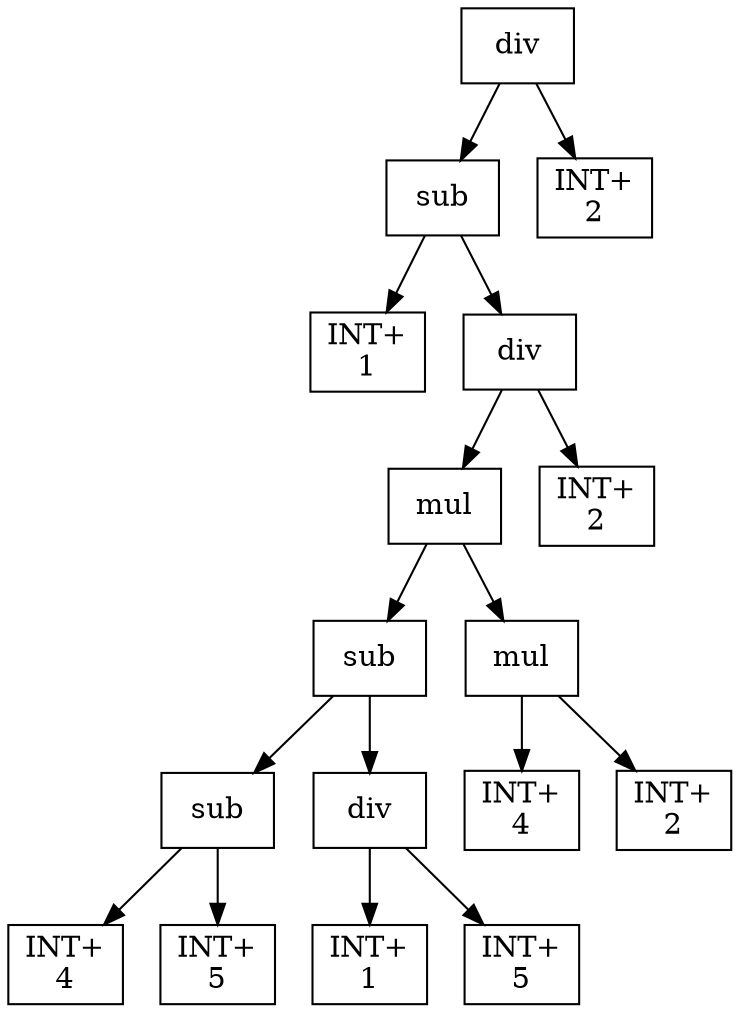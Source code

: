 digraph expr {
  node [shape=box];
  n1 [label="div"];
  n2 [label="sub"];
  n3 [label="INT+\n1"];
  n4 [label="div"];
  n5 [label="mul"];
  n6 [label="sub"];
  n7 [label="sub"];
  n8 [label="INT+\n4"];
  n9 [label="INT+\n5"];
  n7 -> n8;
  n7 -> n9;
  n10 [label="div"];
  n11 [label="INT+\n1"];
  n12 [label="INT+\n5"];
  n10 -> n11;
  n10 -> n12;
  n6 -> n7;
  n6 -> n10;
  n13 [label="mul"];
  n14 [label="INT+\n4"];
  n15 [label="INT+\n2"];
  n13 -> n14;
  n13 -> n15;
  n5 -> n6;
  n5 -> n13;
  n16 [label="INT+\n2"];
  n4 -> n5;
  n4 -> n16;
  n2 -> n3;
  n2 -> n4;
  n17 [label="INT+\n2"];
  n1 -> n2;
  n1 -> n17;
}